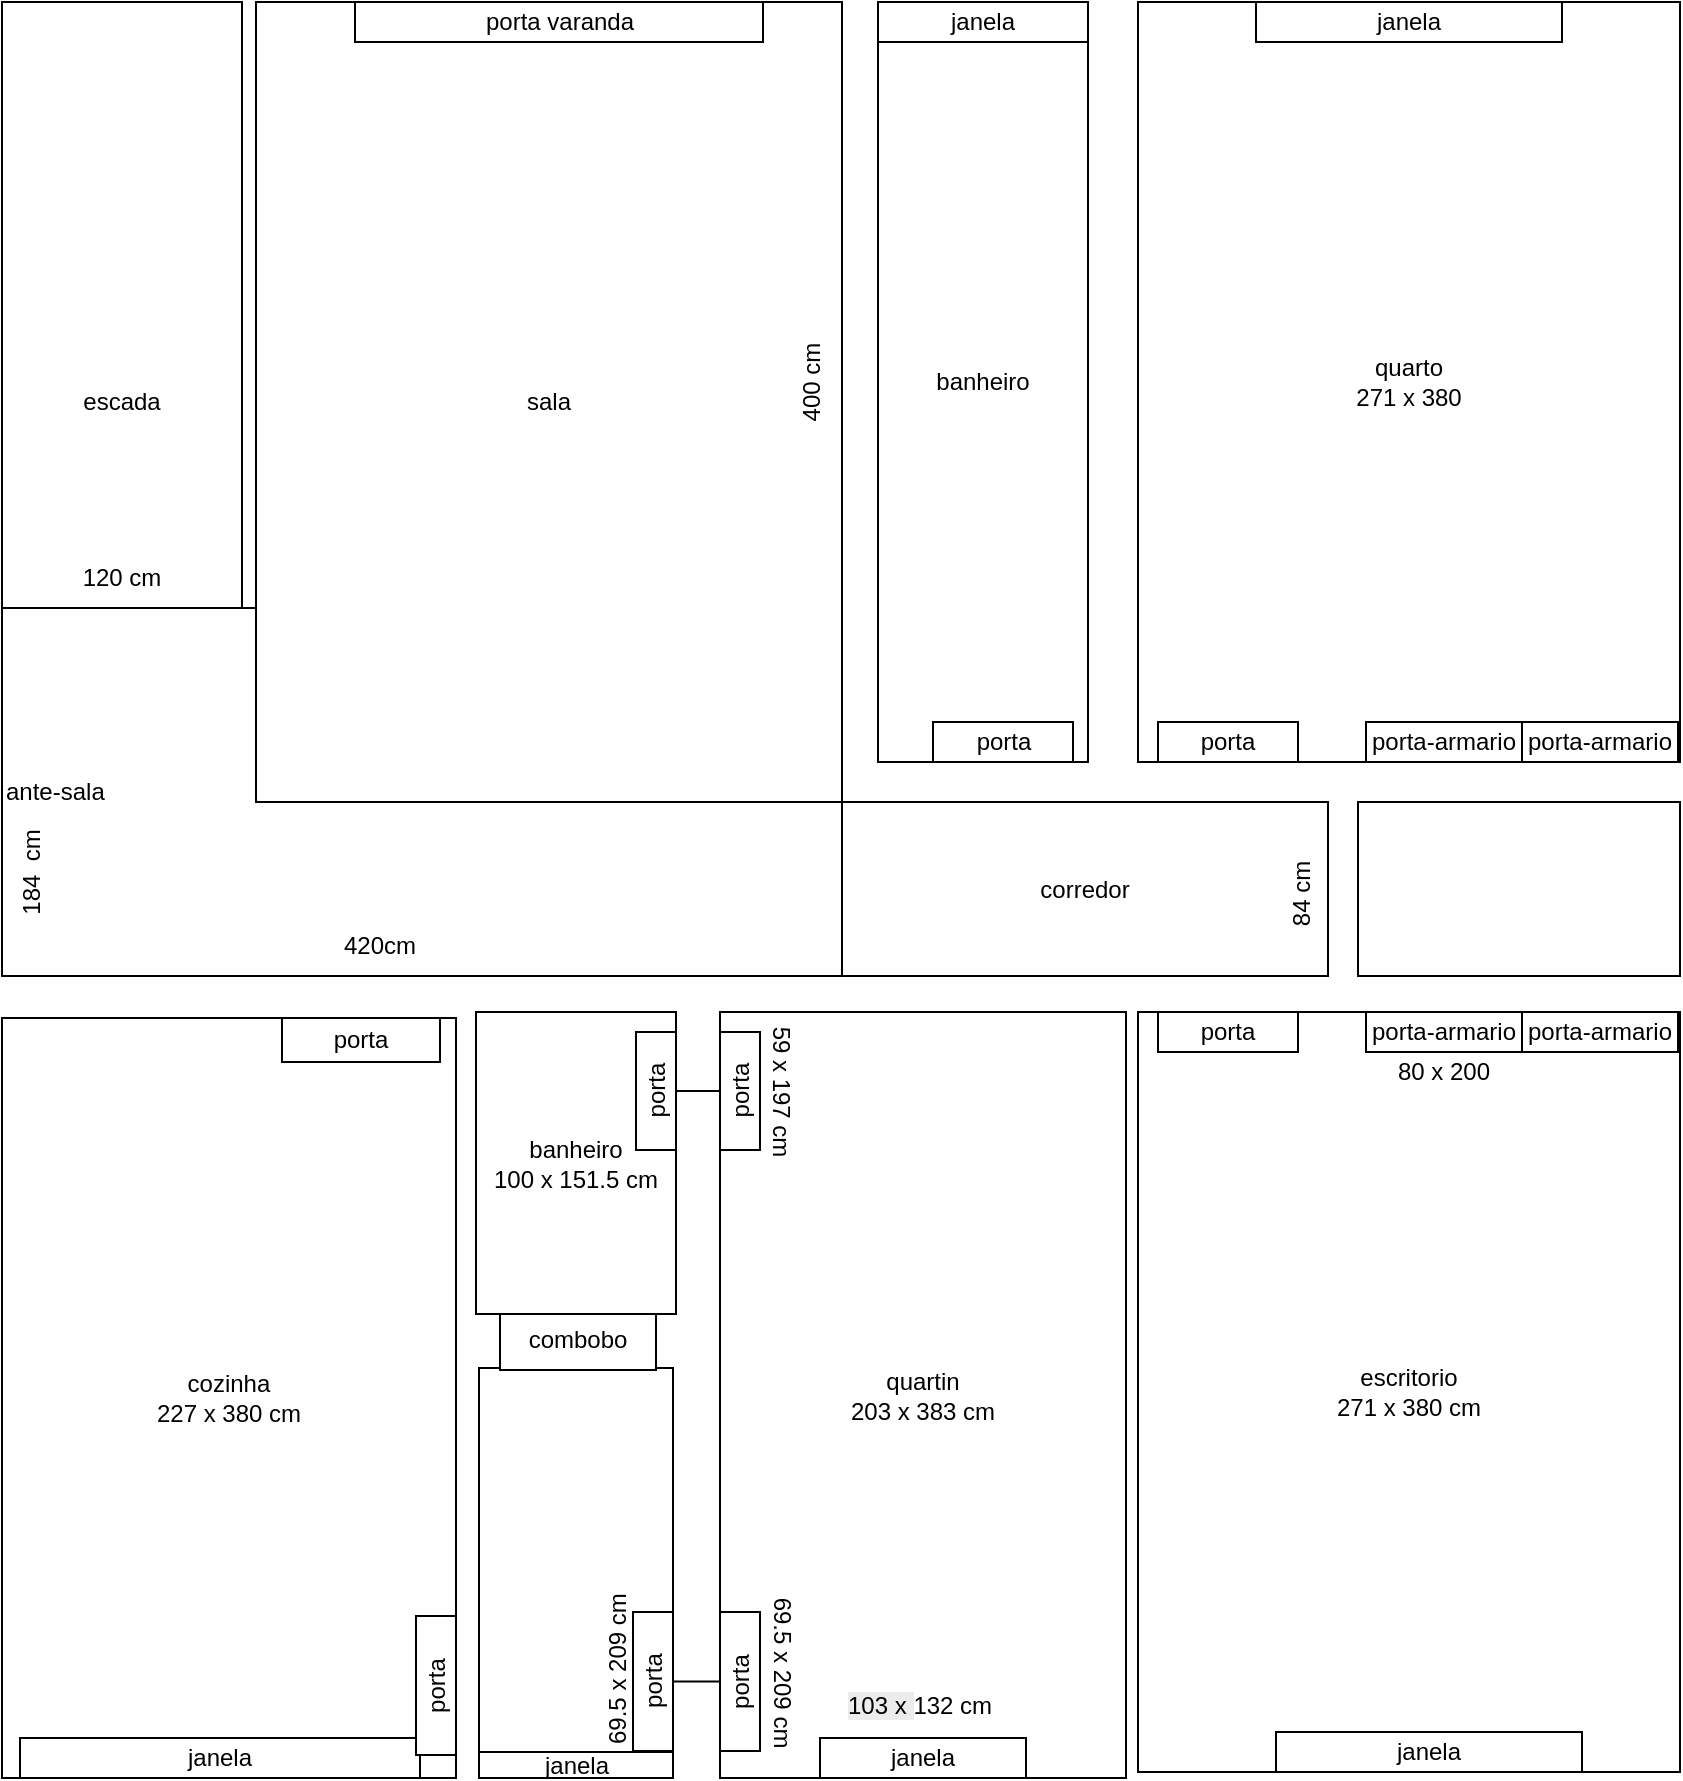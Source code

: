 <mxfile version="27.2.0">
  <diagram name="Page-1" id="pMJWw3qVR2ZbcXCTHjTr">
    <mxGraphModel dx="243" dy="678" grid="1" gridSize="10" guides="1" tooltips="1" connect="1" arrows="1" fold="1" page="1" pageScale="1" pageWidth="850" pageHeight="1100" math="0" shadow="0">
      <root>
        <mxCell id="0" />
        <mxCell id="1" parent="0" />
        <mxCell id="Mxg1EHV_bpKlTt031tF5-73" value="" style="rounded=0;whiteSpace=wrap;html=1;movable=1;resizable=1;rotatable=1;deletable=1;editable=1;locked=0;connectable=1;" parent="1" vertex="1">
          <mxGeometry x="1558" y="440" width="161" height="87" as="geometry" />
        </mxCell>
        <mxCell id="Mxg1EHV_bpKlTt031tF5-74" value="corredor" style="rounded=0;whiteSpace=wrap;html=1;" parent="1" vertex="1">
          <mxGeometry x="1300" y="440" width="243" height="87" as="geometry" />
        </mxCell>
        <mxCell id="Mxg1EHV_bpKlTt031tF5-75" value="" style="group" parent="1" vertex="1" connectable="0">
          <mxGeometry x="1318" y="40" width="105" height="380" as="geometry" />
        </mxCell>
        <mxCell id="Mxg1EHV_bpKlTt031tF5-76" value="banheiro" style="rounded=0;whiteSpace=wrap;html=1;movable=1;resizable=1;rotatable=1;deletable=1;editable=1;locked=0;connectable=1;" parent="Mxg1EHV_bpKlTt031tF5-75" vertex="1">
          <mxGeometry width="105" height="380" as="geometry" />
        </mxCell>
        <mxCell id="Mxg1EHV_bpKlTt031tF5-77" value="janela" style="rounded=0;whiteSpace=wrap;html=1;movable=1;resizable=1;rotatable=1;deletable=1;editable=1;locked=0;connectable=1;" parent="Mxg1EHV_bpKlTt031tF5-75" vertex="1">
          <mxGeometry width="105" height="20" as="geometry" />
        </mxCell>
        <mxCell id="Mxg1EHV_bpKlTt031tF5-78" value="porta" style="rounded=0;whiteSpace=wrap;html=1;movable=1;resizable=1;rotatable=1;deletable=1;editable=1;locked=0;connectable=1;" parent="Mxg1EHV_bpKlTt031tF5-75" vertex="1">
          <mxGeometry x="27.5" y="360" width="70" height="20" as="geometry" />
        </mxCell>
        <mxCell id="Mxg1EHV_bpKlTt031tF5-79" value="" style="group" parent="1" vertex="1" connectable="0">
          <mxGeometry x="1448" y="545" width="271" height="380" as="geometry" />
        </mxCell>
        <mxCell id="Mxg1EHV_bpKlTt031tF5-80" value="escritorio&lt;div&gt;271 x 380 cm&lt;/div&gt;" style="rounded=0;whiteSpace=wrap;html=1;movable=1;resizable=1;rotatable=1;deletable=1;editable=1;locked=0;connectable=1;" parent="Mxg1EHV_bpKlTt031tF5-79" vertex="1">
          <mxGeometry width="271" height="380" as="geometry" />
        </mxCell>
        <mxCell id="Mxg1EHV_bpKlTt031tF5-81" value="porta-armario" style="rounded=0;whiteSpace=wrap;html=1;movable=1;resizable=1;rotatable=1;deletable=1;editable=1;locked=0;connectable=1;" parent="Mxg1EHV_bpKlTt031tF5-79" vertex="1">
          <mxGeometry x="114" width="78" height="20" as="geometry" />
        </mxCell>
        <mxCell id="Mxg1EHV_bpKlTt031tF5-82" value="porta-armario" style="rounded=0;whiteSpace=wrap;html=1;movable=1;resizable=1;rotatable=1;deletable=1;editable=1;locked=0;connectable=1;" parent="Mxg1EHV_bpKlTt031tF5-79" vertex="1">
          <mxGeometry x="192" width="78" height="20" as="geometry" />
        </mxCell>
        <mxCell id="Mxg1EHV_bpKlTt031tF5-83" value="porta" style="rounded=0;whiteSpace=wrap;html=1;movable=1;resizable=1;rotatable=1;deletable=1;editable=1;locked=0;connectable=1;" parent="Mxg1EHV_bpKlTt031tF5-79" vertex="1">
          <mxGeometry x="10" width="70" height="20" as="geometry" />
        </mxCell>
        <mxCell id="Mxg1EHV_bpKlTt031tF5-84" value="janela" style="rounded=0;whiteSpace=wrap;html=1;movable=1;resizable=1;rotatable=1;deletable=1;editable=1;locked=0;connectable=1;" parent="Mxg1EHV_bpKlTt031tF5-79" vertex="1">
          <mxGeometry x="69" y="360" width="153" height="20" as="geometry" />
        </mxCell>
        <mxCell id="Q2yWvelmDT9CM9c8cTQ--8" value="80 x 200" style="text;html=1;align=center;verticalAlign=middle;whiteSpace=wrap;rounded=0;" vertex="1" parent="Mxg1EHV_bpKlTt031tF5-79">
          <mxGeometry x="123" y="20" width="60" height="20" as="geometry" />
        </mxCell>
        <mxCell id="Mxg1EHV_bpKlTt031tF5-85" style="edgeStyle=orthogonalEdgeStyle;rounded=0;orthogonalLoop=1;jettySize=auto;html=1;endArrow=none;endFill=0;" parent="1" source="Mxg1EHV_bpKlTt031tF5-94" target="Mxg1EHV_bpKlTt031tF5-98" edge="1">
          <mxGeometry relative="1" as="geometry" />
        </mxCell>
        <mxCell id="Mxg1EHV_bpKlTt031tF5-86" style="edgeStyle=orthogonalEdgeStyle;rounded=0;orthogonalLoop=1;jettySize=auto;html=1;endArrow=none;endFill=0;" parent="1" source="Mxg1EHV_bpKlTt031tF5-89" target="Mxg1EHV_bpKlTt031tF5-99" edge="1">
          <mxGeometry relative="1" as="geometry" />
        </mxCell>
        <mxCell id="Mxg1EHV_bpKlTt031tF5-87" value="" style="group" parent="1" vertex="1" connectable="0">
          <mxGeometry x="1117" y="545" width="100" height="383" as="geometry" />
        </mxCell>
        <mxCell id="Mxg1EHV_bpKlTt031tF5-88" value="" style="rounded=0;whiteSpace=wrap;html=1;" parent="Mxg1EHV_bpKlTt031tF5-87" vertex="1">
          <mxGeometry x="1.5" y="178" width="97" height="205" as="geometry" />
        </mxCell>
        <mxCell id="Mxg1EHV_bpKlTt031tF5-89" value="porta" style="rounded=0;whiteSpace=wrap;html=1;horizontal=0;" parent="Mxg1EHV_bpKlTt031tF5-87" vertex="1">
          <mxGeometry x="78.5" y="300" width="20" height="69.5" as="geometry" />
        </mxCell>
        <mxCell id="Mxg1EHV_bpKlTt031tF5-90" value="combobo" style="rounded=0;whiteSpace=wrap;html=1;" parent="Mxg1EHV_bpKlTt031tF5-87" vertex="1">
          <mxGeometry x="12" y="149" width="78" height="30" as="geometry" />
        </mxCell>
        <mxCell id="Mxg1EHV_bpKlTt031tF5-91" value="janela" style="rounded=0;whiteSpace=wrap;html=1;" parent="Mxg1EHV_bpKlTt031tF5-87" vertex="1">
          <mxGeometry x="1.5" y="370" width="97" height="13" as="geometry" />
        </mxCell>
        <mxCell id="Mxg1EHV_bpKlTt031tF5-92" value="" style="group" parent="Mxg1EHV_bpKlTt031tF5-87" vertex="1" connectable="0">
          <mxGeometry width="100" height="151" as="geometry" />
        </mxCell>
        <mxCell id="Mxg1EHV_bpKlTt031tF5-93" value="banheiro&lt;div&gt;100 x 151.5 cm&lt;/div&gt;" style="rounded=0;whiteSpace=wrap;html=1;" parent="Mxg1EHV_bpKlTt031tF5-92" vertex="1">
          <mxGeometry width="100" height="151" as="geometry" />
        </mxCell>
        <mxCell id="Mxg1EHV_bpKlTt031tF5-94" value="porta" style="rounded=0;whiteSpace=wrap;html=1;horizontal=0;" parent="Mxg1EHV_bpKlTt031tF5-92" vertex="1">
          <mxGeometry x="80" y="10" width="20" height="59" as="geometry" />
        </mxCell>
        <mxCell id="Mxg1EHV_bpKlTt031tF5-95" value="" style="group" parent="1" vertex="1" connectable="0">
          <mxGeometry x="1239" y="545" width="203" height="383" as="geometry" />
        </mxCell>
        <mxCell id="Mxg1EHV_bpKlTt031tF5-96" value="quartin&lt;div&gt;203 x 383 cm&lt;/div&gt;" style="rounded=0;whiteSpace=wrap;html=1;" parent="Mxg1EHV_bpKlTt031tF5-95" vertex="1">
          <mxGeometry width="203" height="383" as="geometry" />
        </mxCell>
        <mxCell id="Mxg1EHV_bpKlTt031tF5-97" value="janela" style="rounded=0;whiteSpace=wrap;html=1;" parent="Mxg1EHV_bpKlTt031tF5-95" vertex="1">
          <mxGeometry x="50" y="363" width="103" height="20" as="geometry" />
        </mxCell>
        <mxCell id="Mxg1EHV_bpKlTt031tF5-98" value="porta" style="rounded=0;whiteSpace=wrap;html=1;horizontal=0;" parent="Mxg1EHV_bpKlTt031tF5-95" vertex="1">
          <mxGeometry y="10" width="20" height="59" as="geometry" />
        </mxCell>
        <mxCell id="Mxg1EHV_bpKlTt031tF5-99" value="porta" style="rounded=0;whiteSpace=wrap;html=1;horizontal=0;" parent="Mxg1EHV_bpKlTt031tF5-95" vertex="1">
          <mxGeometry y="300" width="20" height="69.5" as="geometry" />
        </mxCell>
        <mxCell id="Q2yWvelmDT9CM9c8cTQ--10" value="&lt;span style=&quot;color: rgb(0, 0, 0); font-family: Helvetica; font-size: 12px; font-style: normal; font-variant-ligatures: normal; font-variant-caps: normal; font-weight: 400; letter-spacing: normal; orphans: 2; text-align: center; text-indent: 0px; text-transform: none; widows: 2; word-spacing: 0px; -webkit-text-stroke-width: 0px; white-space: nowrap; background-color: rgb(236, 236, 236); text-decoration-thickness: initial; text-decoration-style: initial; text-decoration-color: initial; display: inline !important; float: none;&quot;&gt;103 x&amp;nbsp;&lt;/span&gt;&lt;span style=&quot;forced-color-adjust: none; color: light-dark(rgb(0, 0, 0), rgb(255, 255, 255)); font-family: Helvetica; font-size: 12px; font-style: normal; font-variant-ligatures: normal; font-variant-caps: normal; font-weight: 400; letter-spacing: normal; orphans: 2; text-align: center; text-indent: 0px; text-transform: none; widows: 2; word-spacing: 0px; -webkit-text-stroke-width: 0px; white-space: nowrap; background-color: transparent; text-decoration-thickness: initial; text-decoration-style: initial; text-decoration-color: initial;&quot;&gt;132 cm&lt;/span&gt;" style="text;whiteSpace=wrap;html=1;" vertex="1" parent="Mxg1EHV_bpKlTt031tF5-95">
          <mxGeometry x="61.5" y="333" width="80" height="30" as="geometry" />
        </mxCell>
        <mxCell id="Q2yWvelmDT9CM9c8cTQ--11" value="69.5 x 209 cm" style="text;html=1;align=center;verticalAlign=middle;resizable=0;points=[];autosize=1;strokeColor=none;fillColor=none;horizontal=0;rotation=-180;" vertex="1" parent="Mxg1EHV_bpKlTt031tF5-95">
          <mxGeometry x="-19" y="315" width="100" height="30" as="geometry" />
        </mxCell>
        <mxCell id="Q2yWvelmDT9CM9c8cTQ--13" value="59 x 197 cm" style="text;html=1;align=center;verticalAlign=middle;resizable=0;points=[];autosize=1;strokeColor=none;fillColor=none;rotation=90;" vertex="1" parent="Mxg1EHV_bpKlTt031tF5-95">
          <mxGeometry x="-14" y="24.5" width="90" height="30" as="geometry" />
        </mxCell>
        <mxCell id="Mxg1EHV_bpKlTt031tF5-100" value="escada" style="rounded=0;whiteSpace=wrap;html=1;" parent="1" vertex="1">
          <mxGeometry x="880" y="40" width="120" height="400" as="geometry" />
        </mxCell>
        <mxCell id="Mxg1EHV_bpKlTt031tF5-101" value="cozinha&lt;div&gt;227 x 380 cm&lt;/div&gt;" style="rounded=0;whiteSpace=wrap;html=1;" parent="1" vertex="1">
          <mxGeometry x="880" y="548" width="227" height="380" as="geometry" />
        </mxCell>
        <mxCell id="Mxg1EHV_bpKlTt031tF5-102" value="janela" style="rounded=0;whiteSpace=wrap;html=1;" parent="1" vertex="1">
          <mxGeometry x="889" y="908" width="200" height="20" as="geometry" />
        </mxCell>
        <mxCell id="Mxg1EHV_bpKlTt031tF5-103" value="porta" style="rounded=0;whiteSpace=wrap;html=1;horizontal=0;" parent="1" vertex="1">
          <mxGeometry x="1087" y="847" width="20" height="69.5" as="geometry" />
        </mxCell>
        <mxCell id="Mxg1EHV_bpKlTt031tF5-104" value="porta" style="rounded=0;whiteSpace=wrap;html=1;" parent="1" vertex="1">
          <mxGeometry x="1020" y="548" width="79" height="22" as="geometry" />
        </mxCell>
        <mxCell id="Mxg1EHV_bpKlTt031tF5-105" value="ante-sala" style="rounded=0;whiteSpace=wrap;html=1;align=left;" parent="1" vertex="1">
          <mxGeometry x="880" y="343" width="420" height="184" as="geometry" />
        </mxCell>
        <mxCell id="Mxg1EHV_bpKlTt031tF5-106" value="" style="group" parent="1" vertex="1" connectable="0">
          <mxGeometry x="1012" y="40" width="293" height="400" as="geometry" />
        </mxCell>
        <mxCell id="Mxg1EHV_bpKlTt031tF5-107" value="sala" style="rounded=0;whiteSpace=wrap;html=1;" parent="Mxg1EHV_bpKlTt031tF5-106" vertex="1">
          <mxGeometry x="-5" width="293" height="400" as="geometry" />
        </mxCell>
        <mxCell id="Mxg1EHV_bpKlTt031tF5-108" value="porta varanda" style="rounded=0;whiteSpace=wrap;html=1;" parent="Mxg1EHV_bpKlTt031tF5-106" vertex="1">
          <mxGeometry x="44.5" width="204" height="20" as="geometry" />
        </mxCell>
        <mxCell id="Q2yWvelmDT9CM9c8cTQ--7" value="400 cm" style="text;html=1;align=center;verticalAlign=middle;whiteSpace=wrap;rounded=0;horizontal=0;" vertex="1" parent="Mxg1EHV_bpKlTt031tF5-106">
          <mxGeometry x="258" y="150" width="30" height="80" as="geometry" />
        </mxCell>
        <mxCell id="Mxg1EHV_bpKlTt031tF5-109" value="" style="group" parent="1" vertex="1" connectable="0">
          <mxGeometry x="1448" y="40" width="271" height="380" as="geometry" />
        </mxCell>
        <mxCell id="Mxg1EHV_bpKlTt031tF5-110" value="quarto&lt;div&gt;271 x 380&lt;/div&gt;" style="rounded=0;whiteSpace=wrap;html=1;movable=1;resizable=1;rotatable=1;deletable=1;editable=1;locked=0;connectable=1;" parent="Mxg1EHV_bpKlTt031tF5-109" vertex="1">
          <mxGeometry width="271" height="380" as="geometry" />
        </mxCell>
        <mxCell id="Mxg1EHV_bpKlTt031tF5-111" value="porta-armario" style="rounded=0;whiteSpace=wrap;html=1;movable=1;resizable=1;rotatable=1;deletable=1;editable=1;locked=0;connectable=1;" parent="Mxg1EHV_bpKlTt031tF5-109" vertex="1">
          <mxGeometry x="114" y="360" width="78" height="20" as="geometry" />
        </mxCell>
        <mxCell id="Mxg1EHV_bpKlTt031tF5-112" value="porta-armario" style="rounded=0;whiteSpace=wrap;html=1;movable=1;resizable=1;rotatable=1;deletable=1;editable=1;locked=0;connectable=1;" parent="Mxg1EHV_bpKlTt031tF5-109" vertex="1">
          <mxGeometry x="192" y="360" width="78" height="20" as="geometry" />
        </mxCell>
        <mxCell id="Mxg1EHV_bpKlTt031tF5-113" value="porta" style="rounded=0;whiteSpace=wrap;html=1;movable=1;resizable=1;rotatable=1;deletable=1;editable=1;locked=0;connectable=1;" parent="Mxg1EHV_bpKlTt031tF5-109" vertex="1">
          <mxGeometry x="10" y="360" width="70" height="20" as="geometry" />
        </mxCell>
        <mxCell id="Mxg1EHV_bpKlTt031tF5-114" value="janela" style="rounded=0;whiteSpace=wrap;html=1;movable=1;resizable=1;rotatable=1;deletable=1;editable=1;locked=0;connectable=1;" parent="Mxg1EHV_bpKlTt031tF5-109" vertex="1">
          <mxGeometry x="59" width="153" height="20" as="geometry" />
        </mxCell>
        <mxCell id="Q2yWvelmDT9CM9c8cTQ--1" value="120 cm" style="text;html=1;align=center;verticalAlign=middle;whiteSpace=wrap;rounded=0;" vertex="1" parent="1">
          <mxGeometry x="910" y="313" width="60" height="30" as="geometry" />
        </mxCell>
        <mxCell id="Q2yWvelmDT9CM9c8cTQ--4" value="420cm" style="text;html=1;align=center;verticalAlign=middle;whiteSpace=wrap;rounded=0;" vertex="1" parent="1">
          <mxGeometry x="1039" y="497" width="60" height="30" as="geometry" />
        </mxCell>
        <mxCell id="Q2yWvelmDT9CM9c8cTQ--5" value="184&amp;nbsp;&amp;nbsp;&lt;span style=&quot;background-color: transparent; color: light-dark(rgb(0, 0, 0), rgb(255, 255, 255));&quot;&gt;cm&lt;/span&gt;" style="text;html=1;align=center;verticalAlign=middle;whiteSpace=wrap;rounded=0;horizontal=0;" vertex="1" parent="1">
          <mxGeometry x="880" y="440" width="30" height="70" as="geometry" />
        </mxCell>
        <mxCell id="Q2yWvelmDT9CM9c8cTQ--6" value="84 cm" style="text;html=1;align=center;verticalAlign=middle;whiteSpace=wrap;rounded=0;horizontal=0;" vertex="1" parent="1">
          <mxGeometry x="1516" y="461.5" width="27" height="48.5" as="geometry" />
        </mxCell>
        <mxCell id="Q2yWvelmDT9CM9c8cTQ--12" value="&lt;span style=&quot;color: rgb(0, 0, 0); font-family: Helvetica; font-size: 12px; font-style: normal; font-variant-ligatures: normal; font-variant-caps: normal; font-weight: 400; letter-spacing: normal; orphans: 2; text-align: center; text-indent: 0px; text-transform: none; widows: 2; word-spacing: 0px; -webkit-text-stroke-width: 0px; white-space: nowrap; text-decoration-thickness: initial; text-decoration-style: initial; text-decoration-color: initial; float: none; display: inline !important;&quot;&gt;69.5 x 209 cm&lt;/span&gt;" style="text;whiteSpace=wrap;html=1;rotation=-90;" vertex="1" parent="1">
          <mxGeometry x="1154" y="853" width="80" height="40" as="geometry" />
        </mxCell>
      </root>
    </mxGraphModel>
  </diagram>
</mxfile>
